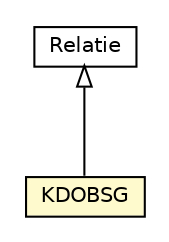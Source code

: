 #!/usr/local/bin/dot
#
# Class diagram 
# Generated by UMLGraph version R5_6-24-gf6e263 (http://www.umlgraph.org/)
#

digraph G {
	edge [fontname="Helvetica",fontsize=10,labelfontname="Helvetica",labelfontsize=10];
	node [fontname="Helvetica",fontsize=10,shape=plaintext];
	nodesep=0.25;
	ranksep=0.5;
	// nl.egem.stuf.sector.bg._0204.KDOKennisgeving.KDOBSG
	c86223 [label=<<table title="nl.egem.stuf.sector.bg._0204.KDOKennisgeving.KDOBSG" border="0" cellborder="1" cellspacing="0" cellpadding="2" port="p" bgcolor="lemonChiffon" href="./KDOKennisgeving.KDOBSG.html">
		<tr><td><table border="0" cellspacing="0" cellpadding="1">
<tr><td align="center" balign="center"> KDOBSG </td></tr>
		</table></td></tr>
		</table>>, URL="./KDOKennisgeving.KDOBSG.html", fontname="Helvetica", fontcolor="black", fontsize=10.0];
	// nl.egem.stuf.sector.bg._0204.Relatie
	c86348 [label=<<table title="nl.egem.stuf.sector.bg._0204.Relatie" border="0" cellborder="1" cellspacing="0" cellpadding="2" port="p" href="./Relatie.html">
		<tr><td><table border="0" cellspacing="0" cellpadding="1">
<tr><td align="center" balign="center"> Relatie </td></tr>
		</table></td></tr>
		</table>>, URL="./Relatie.html", fontname="Helvetica", fontcolor="black", fontsize=10.0];
	//nl.egem.stuf.sector.bg._0204.KDOKennisgeving.KDOBSG extends nl.egem.stuf.sector.bg._0204.Relatie
	c86348:p -> c86223:p [dir=back,arrowtail=empty];
}


